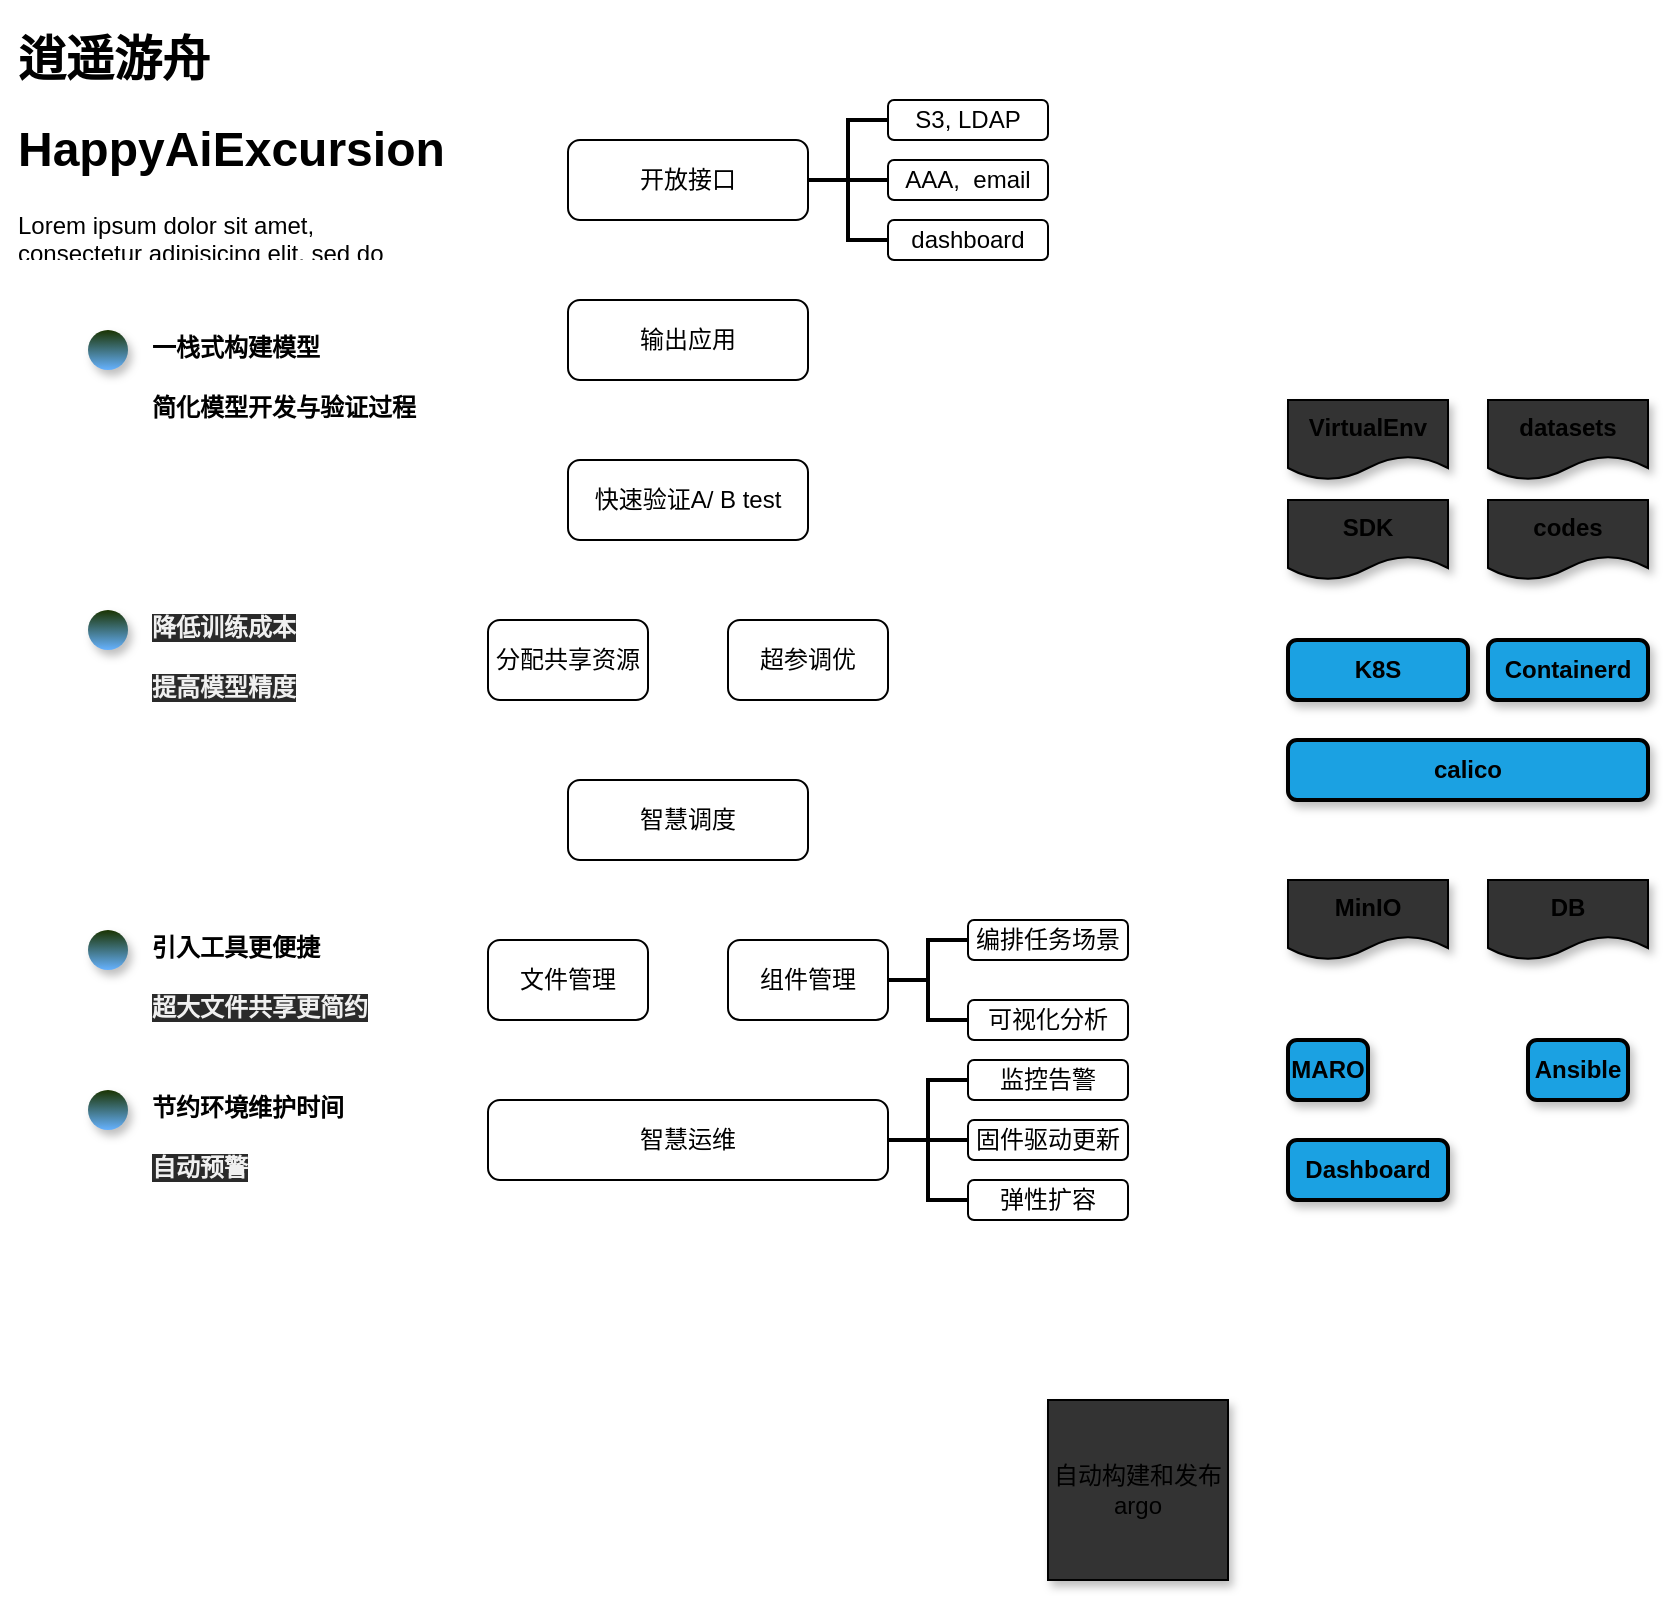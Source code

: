 <mxfile>
    <diagram id="UFk7EzkuUlbhA0pnS0Gm" name="第 1 页">
        <mxGraphModel dx="1226" dy="458" grid="1" gridSize="10" guides="1" tooltips="1" connect="1" arrows="1" fold="1" page="1" pageScale="1" pageWidth="827" pageHeight="1169" math="0" shadow="0">
            <root>
                <mxCell id="0"/>
                <mxCell id="1" parent="0"/>
                <mxCell id="39" value="" style="group" vertex="1" connectable="0" parent="1">
                    <mxGeometry x="200" y="50" width="320" height="560" as="geometry"/>
                </mxCell>
                <mxCell id="2" value="分配共享资源" style="rounded=1;whiteSpace=wrap;html=1;" vertex="1" parent="39">
                    <mxGeometry x="40" y="260" width="80" height="40" as="geometry"/>
                </mxCell>
                <mxCell id="3" value="超参调优" style="rounded=1;whiteSpace=wrap;html=1;" vertex="1" parent="39">
                    <mxGeometry x="160" y="260" width="80" height="40" as="geometry"/>
                </mxCell>
                <mxCell id="4" value="快速验证A/ B test" style="rounded=1;whiteSpace=wrap;html=1;" vertex="1" parent="39">
                    <mxGeometry x="80" y="180" width="120" height="40" as="geometry"/>
                </mxCell>
                <mxCell id="5" value="输出应用" style="rounded=1;whiteSpace=wrap;html=1;" vertex="1" parent="39">
                    <mxGeometry x="80" y="100" width="120" height="40" as="geometry"/>
                </mxCell>
                <mxCell id="6" value="文件管理" style="rounded=1;whiteSpace=wrap;html=1;" vertex="1" parent="39">
                    <mxGeometry x="40" y="420" width="80" height="40" as="geometry"/>
                </mxCell>
                <mxCell id="12" value="智慧调度" style="rounded=1;whiteSpace=wrap;html=1;" vertex="1" parent="39">
                    <mxGeometry x="80" y="340" width="120" height="40" as="geometry"/>
                </mxCell>
                <mxCell id="25" value="" style="group" vertex="1" connectable="0" parent="39">
                    <mxGeometry x="160" y="410" width="200" height="60" as="geometry"/>
                </mxCell>
                <mxCell id="7" value="组件管理" style="rounded=1;whiteSpace=wrap;html=1;" vertex="1" parent="25">
                    <mxGeometry y="10" width="80" height="40" as="geometry"/>
                </mxCell>
                <mxCell id="16" value="编排任务场景" style="rounded=1;whiteSpace=wrap;html=1;" vertex="1" parent="25">
                    <mxGeometry x="120" width="80" height="20" as="geometry"/>
                </mxCell>
                <mxCell id="17" value="可视化分析" style="rounded=1;whiteSpace=wrap;html=1;" vertex="1" parent="25">
                    <mxGeometry x="120" y="40" width="80" height="20" as="geometry"/>
                </mxCell>
                <mxCell id="24" value="" style="strokeWidth=2;html=1;shape=mxgraph.flowchart.annotation_2;align=left;labelPosition=right;pointerEvents=1;" vertex="1" parent="25">
                    <mxGeometry x="80" y="10" width="40" height="40" as="geometry"/>
                </mxCell>
                <mxCell id="37" value="" style="group" vertex="1" connectable="0" parent="39">
                    <mxGeometry x="80" width="240" height="80" as="geometry"/>
                </mxCell>
                <mxCell id="18" value="开放接口" style="rounded=1;whiteSpace=wrap;html=1;" vertex="1" parent="37">
                    <mxGeometry y="20" width="120" height="40" as="geometry"/>
                </mxCell>
                <mxCell id="19" value="S3, LDAP" style="rounded=1;whiteSpace=wrap;html=1;" vertex="1" parent="37">
                    <mxGeometry x="160" width="80" height="20" as="geometry"/>
                </mxCell>
                <mxCell id="20" value="AAA,&amp;nbsp; email" style="rounded=1;whiteSpace=wrap;html=1;" vertex="1" parent="37">
                    <mxGeometry x="160" y="30" width="80" height="20" as="geometry"/>
                </mxCell>
                <mxCell id="21" value="dashboard" style="rounded=1;whiteSpace=wrap;html=1;" vertex="1" parent="37">
                    <mxGeometry x="160" y="60" width="80" height="20" as="geometry"/>
                </mxCell>
                <mxCell id="34" value="" style="group" vertex="1" connectable="0" parent="37">
                    <mxGeometry x="120" y="10" width="40" height="60" as="geometry"/>
                </mxCell>
                <mxCell id="35" value="" style="strokeWidth=2;html=1;shape=mxgraph.flowchart.annotation_2;align=left;labelPosition=right;pointerEvents=1;" vertex="1" parent="34">
                    <mxGeometry width="40" height="60" as="geometry"/>
                </mxCell>
                <mxCell id="36" value="" style="line;strokeWidth=2;html=1;" vertex="1" parent="34">
                    <mxGeometry x="20" y="25" width="20" height="10" as="geometry"/>
                </mxCell>
                <mxCell id="38" value="" style="group" vertex="1" connectable="0" parent="39">
                    <mxGeometry x="40" y="480" width="320" height="80" as="geometry"/>
                </mxCell>
                <mxCell id="8" value="智慧运维" style="rounded=1;whiteSpace=wrap;html=1;" vertex="1" parent="38">
                    <mxGeometry y="20" width="200" height="40" as="geometry"/>
                </mxCell>
                <mxCell id="9" value="弹性扩容" style="rounded=1;whiteSpace=wrap;html=1;" vertex="1" parent="38">
                    <mxGeometry x="240" y="60" width="80" height="20" as="geometry"/>
                </mxCell>
                <mxCell id="10" value="固件驱动更新" style="rounded=1;whiteSpace=wrap;html=1;" vertex="1" parent="38">
                    <mxGeometry x="240" y="30" width="80" height="20" as="geometry"/>
                </mxCell>
                <mxCell id="11" value="监控告警" style="rounded=1;whiteSpace=wrap;html=1;" vertex="1" parent="38">
                    <mxGeometry x="240" width="80" height="20" as="geometry"/>
                </mxCell>
                <mxCell id="33" value="" style="group" vertex="1" connectable="0" parent="38">
                    <mxGeometry x="200" y="10" width="40" height="60" as="geometry"/>
                </mxCell>
                <mxCell id="26" value="" style="strokeWidth=2;html=1;shape=mxgraph.flowchart.annotation_2;align=left;labelPosition=right;pointerEvents=1;" vertex="1" parent="33">
                    <mxGeometry width="40" height="60" as="geometry"/>
                </mxCell>
                <mxCell id="29" value="" style="line;strokeWidth=2;html=1;" vertex="1" parent="33">
                    <mxGeometry x="20" y="25" width="20" height="10" as="geometry"/>
                </mxCell>
                <mxCell id="46" value="" style="group" vertex="1" connectable="0" parent="1">
                    <mxGeometry x="40" y="300" width="130" height="60" as="geometry"/>
                </mxCell>
                <mxCell id="22" value="&lt;span style=&quot;color: rgb(240, 240, 240); font-family: helvetica; font-size: 12px; font-style: normal; letter-spacing: normal; text-align: center; text-indent: 0px; text-transform: none; word-spacing: 0px; background-color: rgb(42, 42, 42); display: inline; float: none;&quot;&gt;降低训练成本&lt;/span&gt;" style="text;whiteSpace=wrap;html=1;fontStyle=1" vertex="1" parent="46">
                    <mxGeometry x="30" width="100" height="30" as="geometry"/>
                </mxCell>
                <mxCell id="23" value="&lt;span style=&quot;color: rgb(240, 240, 240); font-family: helvetica; font-size: 12px; font-style: normal; letter-spacing: normal; text-align: center; text-indent: 0px; text-transform: none; word-spacing: 0px; background-color: rgb(42, 42, 42); display: inline; float: none;&quot;&gt;提高模型精度&lt;/span&gt;&lt;br style=&quot;color: rgb(240, 240, 240); font-family: helvetica; font-size: 12px; font-style: normal; letter-spacing: normal; text-align: center; text-indent: 0px; text-transform: none; word-spacing: 0px; background-color: rgb(42, 42, 42);&quot;&gt;" style="text;whiteSpace=wrap;html=1;fontStyle=1" vertex="1" parent="46">
                    <mxGeometry x="30" y="30" width="100" height="30" as="geometry"/>
                </mxCell>
                <mxCell id="41" value="" style="ellipse;whiteSpace=wrap;html=1;aspect=fixed;fillColor=#1A3300;strokeColor=none;gradientColor=#66B2FF;shadow=1;sketch=0;" vertex="1" parent="46">
                    <mxGeometry y="5" width="20" height="20" as="geometry"/>
                </mxCell>
                <mxCell id="48" value="" style="group" vertex="1" connectable="0" parent="1">
                    <mxGeometry x="40" y="540" width="130" height="60" as="geometry"/>
                </mxCell>
                <mxCell id="49" value="&lt;div style=&quot;text-align: center&quot;&gt;&lt;span&gt;&lt;font face=&quot;helvetica&quot;&gt;节约环境维护时间&lt;/font&gt;&lt;/span&gt;&lt;/div&gt;" style="text;whiteSpace=wrap;html=1;fontStyle=1" vertex="1" parent="48">
                    <mxGeometry x="30" width="100" height="30" as="geometry"/>
                </mxCell>
                <mxCell id="50" value="&lt;span style=&quot;color: rgb(240 , 240 , 240) ; font-family: &amp;#34;helvetica&amp;#34; ; font-size: 12px ; font-style: normal ; letter-spacing: normal ; text-align: center ; text-indent: 0px ; text-transform: none ; word-spacing: 0px ; background-color: rgb(42 , 42 , 42) ; display: inline ; float: none&quot;&gt;自动预警&lt;/span&gt;" style="text;whiteSpace=wrap;html=1;fontStyle=1" vertex="1" parent="48">
                    <mxGeometry x="30" y="30" width="100" height="30" as="geometry"/>
                </mxCell>
                <mxCell id="51" value="" style="ellipse;whiteSpace=wrap;html=1;aspect=fixed;fillColor=#1A3300;strokeColor=none;gradientColor=#66B2FF;shadow=1;sketch=0;" vertex="1" parent="48">
                    <mxGeometry y="5" width="20" height="20" as="geometry"/>
                </mxCell>
                <mxCell id="53" value="" style="group" vertex="1" connectable="0" parent="1">
                    <mxGeometry x="40" y="460" width="140" height="60" as="geometry"/>
                </mxCell>
                <mxCell id="54" value="&lt;div style=&quot;text-align: center&quot;&gt;&lt;font face=&quot;helvetica&quot;&gt;引入工具更便捷&lt;/font&gt;&lt;/div&gt;" style="text;whiteSpace=wrap;html=1;fontStyle=1" vertex="1" parent="53">
                    <mxGeometry x="30" width="100" height="30" as="geometry"/>
                </mxCell>
                <mxCell id="55" value="&lt;span style=&quot;color: rgb(240 , 240 , 240) ; font-family: &amp;#34;helvetica&amp;#34; ; font-size: 12px ; font-style: normal ; letter-spacing: normal ; text-align: center ; text-indent: 0px ; text-transform: none ; word-spacing: 0px ; background-color: rgb(42 , 42 , 42) ; display: inline ; float: none&quot;&gt;超大文件共享更简约&lt;/span&gt;" style="text;whiteSpace=wrap;html=1;fontStyle=1" vertex="1" parent="53">
                    <mxGeometry x="30" y="30" width="110" height="30" as="geometry"/>
                </mxCell>
                <mxCell id="56" value="" style="ellipse;whiteSpace=wrap;html=1;aspect=fixed;fillColor=#1A3300;strokeColor=none;gradientColor=#66B2FF;shadow=1;sketch=0;" vertex="1" parent="53">
                    <mxGeometry y="5" width="20" height="20" as="geometry"/>
                </mxCell>
                <mxCell id="57" value="" style="group" vertex="1" connectable="0" parent="1">
                    <mxGeometry x="40" y="160" width="170" height="60" as="geometry"/>
                </mxCell>
                <mxCell id="58" value="&lt;div style=&quot;text-align: center&quot;&gt;&lt;span&gt;&lt;font face=&quot;helvetica&quot;&gt;一栈式构建模型&lt;/font&gt;&lt;/span&gt;&lt;/div&gt;" style="text;whiteSpace=wrap;html=1;fontStyle=1" vertex="1" parent="57">
                    <mxGeometry x="30" width="140" height="30" as="geometry"/>
                </mxCell>
                <mxCell id="59" value="&lt;span style=&quot;font-family: &amp;#34;helvetica&amp;#34; ; text-align: center&quot;&gt;简化模型开发与验证过程&lt;/span&gt;" style="text;whiteSpace=wrap;html=1;fontStyle=1" vertex="1" parent="57">
                    <mxGeometry x="30" y="30" width="140" height="30" as="geometry"/>
                </mxCell>
                <mxCell id="60" value="" style="ellipse;whiteSpace=wrap;html=1;aspect=fixed;fillColor=#1A3300;strokeColor=none;gradientColor=#66B2FF;shadow=1;sketch=0;" vertex="1" parent="57">
                    <mxGeometry y="5" width="20" height="20" as="geometry"/>
                </mxCell>
                <mxCell id="61" value="&lt;h1&gt;逍遥游舟&lt;/h1&gt;&lt;h1&gt;HappyAiExcursion&lt;/h1&gt;&lt;p&gt;Lorem ipsum dolor sit amet, consectetur adipisicing elit, sed do eiusmod tempor incididunt ut labore et dolore magna aliqua.&lt;/p&gt;" style="text;html=1;strokeColor=none;fillColor=none;spacing=5;spacingTop=-20;whiteSpace=wrap;overflow=hidden;rounded=0;shadow=1;sketch=0;" vertex="1" parent="1">
                    <mxGeometry y="10" width="220" height="120" as="geometry"/>
                </mxCell>
                <mxCell id="76" value="&lt;b&gt;K8S&lt;/b&gt;" style="rounded=1;whiteSpace=wrap;html=1;strokeWidth=2;fillWeight=4;hachureGap=8;hachureAngle=45;fillColor=#1ba1e2;sketch=0;shadow=1;" vertex="1" parent="1">
                    <mxGeometry x="640" y="320" width="90" height="30" as="geometry"/>
                </mxCell>
                <mxCell id="77" value="&lt;b&gt;Containerd&lt;/b&gt;" style="rounded=1;whiteSpace=wrap;html=1;strokeWidth=2;fillWeight=4;hachureGap=8;hachureAngle=45;fillColor=#1ba1e2;sketch=0;shadow=1;" vertex="1" parent="1">
                    <mxGeometry x="740" y="320" width="80" height="30" as="geometry"/>
                </mxCell>
                <mxCell id="78" value="&lt;b&gt;MinIO&lt;/b&gt;" style="shape=document;whiteSpace=wrap;html=1;boundedLbl=1;shadow=1;sketch=0;fillColor=#333333;" vertex="1" parent="1">
                    <mxGeometry x="640" y="440" width="80" height="40" as="geometry"/>
                </mxCell>
                <mxCell id="79" value="&lt;b&gt;DB&lt;/b&gt;" style="shape=document;whiteSpace=wrap;html=1;boundedLbl=1;shadow=1;sketch=0;fillColor=#333333;" vertex="1" parent="1">
                    <mxGeometry x="740" y="440" width="80" height="40" as="geometry"/>
                </mxCell>
                <mxCell id="80" value="&lt;b&gt;Ansible&lt;/b&gt;" style="rounded=1;whiteSpace=wrap;html=1;strokeWidth=2;fillWeight=4;hachureGap=8;hachureAngle=45;fillColor=#1ba1e2;sketch=0;shadow=1;" vertex="1" parent="1">
                    <mxGeometry x="760" y="520" width="50" height="30" as="geometry"/>
                </mxCell>
                <mxCell id="81" value="&lt;b&gt;MARO&lt;/b&gt;" style="rounded=1;whiteSpace=wrap;html=1;strokeWidth=2;fillWeight=4;hachureGap=8;hachureAngle=45;fillColor=#1ba1e2;sketch=0;shadow=1;" vertex="1" parent="1">
                    <mxGeometry x="640" y="520" width="40" height="30" as="geometry"/>
                </mxCell>
                <mxCell id="82" value="&lt;b&gt;Dashboard&lt;/b&gt;" style="rounded=1;whiteSpace=wrap;html=1;strokeWidth=2;fillWeight=4;hachureGap=8;hachureAngle=45;fillColor=#1ba1e2;sketch=0;shadow=1;" vertex="1" parent="1">
                    <mxGeometry x="640" y="570" width="80" height="30" as="geometry"/>
                </mxCell>
                <mxCell id="84" value="&lt;b&gt;calico&lt;/b&gt;" style="rounded=1;whiteSpace=wrap;html=1;strokeWidth=2;fillWeight=4;hachureGap=8;hachureAngle=45;fillColor=#1ba1e2;sketch=0;shadow=1;" vertex="1" parent="1">
                    <mxGeometry x="640" y="370" width="180" height="30" as="geometry"/>
                </mxCell>
                <mxCell id="85" value="&lt;b&gt;VirtualEnv&lt;/b&gt;" style="shape=document;whiteSpace=wrap;html=1;boundedLbl=1;shadow=1;sketch=0;fillColor=#333333;" vertex="1" parent="1">
                    <mxGeometry x="640" y="200" width="80" height="40" as="geometry"/>
                </mxCell>
                <mxCell id="86" value="&lt;b&gt;codes&lt;/b&gt;" style="shape=document;whiteSpace=wrap;html=1;boundedLbl=1;shadow=1;sketch=0;fillColor=#333333;" vertex="1" parent="1">
                    <mxGeometry x="740" y="250" width="80" height="40" as="geometry"/>
                </mxCell>
                <mxCell id="87" value="&lt;b&gt;SDK&lt;/b&gt;" style="shape=document;whiteSpace=wrap;html=1;boundedLbl=1;shadow=1;sketch=0;fillColor=#333333;" vertex="1" parent="1">
                    <mxGeometry x="640" y="250" width="80" height="40" as="geometry"/>
                </mxCell>
                <mxCell id="88" value="&lt;b&gt;datasets&lt;/b&gt;" style="shape=document;whiteSpace=wrap;html=1;boundedLbl=1;shadow=1;sketch=0;fillColor=#333333;" vertex="1" parent="1">
                    <mxGeometry x="740" y="200" width="80" height="40" as="geometry"/>
                </mxCell>
                <mxCell id="89" value="自动构建和发布&lt;br&gt;argo" style="whiteSpace=wrap;html=1;aspect=fixed;shadow=1;sketch=0;fillColor=#333333;gradientColor=none;" vertex="1" parent="1">
                    <mxGeometry x="520" y="700" width="90" height="90" as="geometry"/>
                </mxCell>
            </root>
        </mxGraphModel>
    </diagram>
</mxfile>